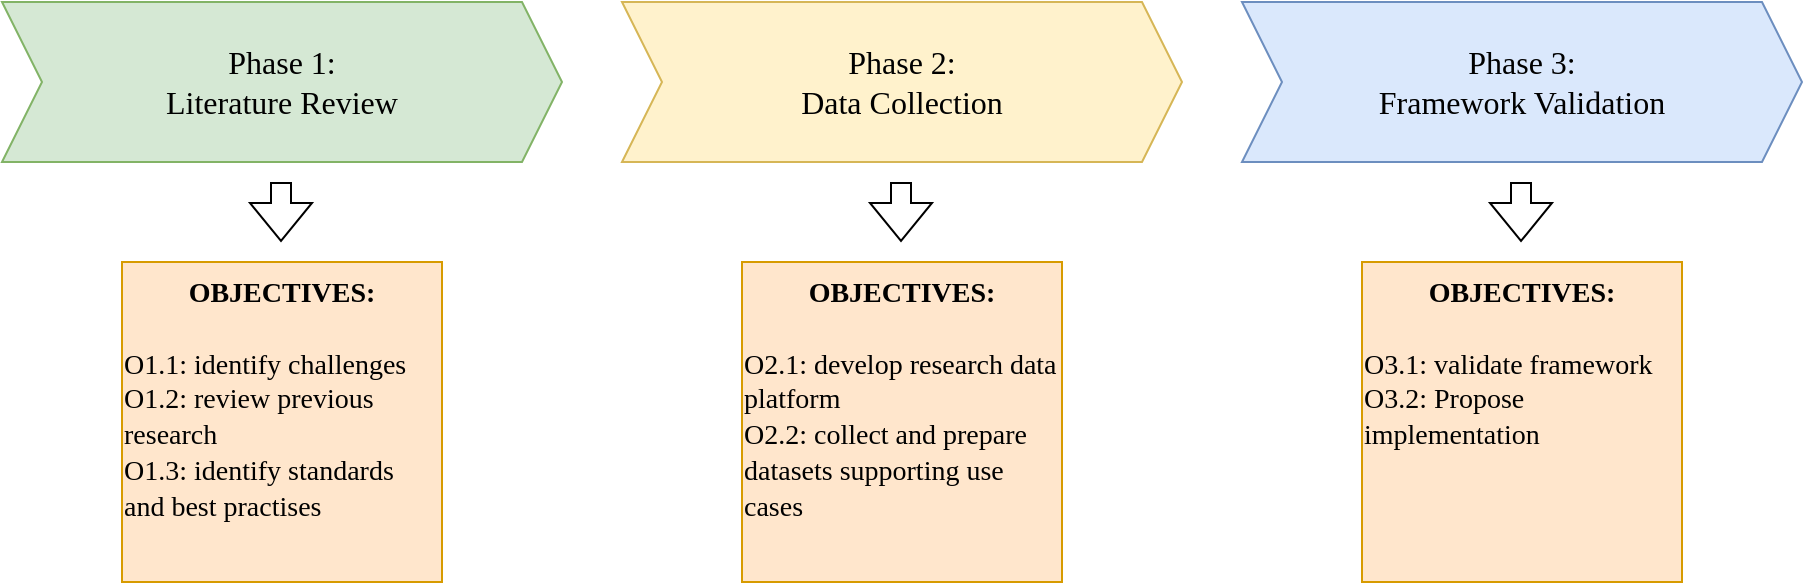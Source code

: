 <mxfile version="24.4.4" type="github">
  <diagram name="Page-1" id="lZEkviJLblyg0YAOjgCU">
    <mxGraphModel dx="1251" dy="1048" grid="1" gridSize="10" guides="1" tooltips="1" connect="1" arrows="1" fold="1" page="1" pageScale="1" pageWidth="2336" pageHeight="1654" math="0" shadow="0">
      <root>
        <mxCell id="0" />
        <mxCell id="1" parent="0" />
        <mxCell id="yZjFJgjHqqyLYMLYZiSa-1" value="&lt;font style=&quot;font-size: 16px;&quot; face=&quot;Times New Roman&quot;&gt;Phase 1:&lt;/font&gt;&lt;div&gt;&lt;font style=&quot;font-size: 16px;&quot; face=&quot;Times New Roman&quot;&gt;Literature Review&lt;/font&gt;&lt;/div&gt;" style="shape=step;perimeter=stepPerimeter;whiteSpace=wrap;html=1;fixedSize=1;fillColor=#d5e8d4;strokeColor=#82b366;" vertex="1" parent="1">
          <mxGeometry x="160" y="320" width="280" height="80" as="geometry" />
        </mxCell>
        <mxCell id="yZjFJgjHqqyLYMLYZiSa-2" value="&lt;font style=&quot;font-size: 16px;&quot; face=&quot;Times New Roman&quot;&gt;Phase 2:&lt;/font&gt;&lt;div&gt;&lt;font style=&quot;font-size: 16px;&quot; face=&quot;Times New Roman&quot;&gt;Data Collection&lt;/font&gt;&lt;/div&gt;" style="shape=step;perimeter=stepPerimeter;whiteSpace=wrap;html=1;fixedSize=1;fillColor=#fff2cc;strokeColor=#d6b656;" vertex="1" parent="1">
          <mxGeometry x="470" y="320" width="280" height="80" as="geometry" />
        </mxCell>
        <mxCell id="yZjFJgjHqqyLYMLYZiSa-3" value="&lt;font face=&quot;Times New Roman&quot; style=&quot;font-size: 16px;&quot;&gt;Phase 3:&lt;/font&gt;&lt;div&gt;&lt;font face=&quot;Times New Roman&quot; style=&quot;font-size: 16px;&quot;&gt;Framework Validation&lt;/font&gt;&lt;/div&gt;" style="shape=step;perimeter=stepPerimeter;whiteSpace=wrap;html=1;fixedSize=1;fillColor=#dae8fc;strokeColor=#6c8ebf;" vertex="1" parent="1">
          <mxGeometry x="780" y="320" width="280" height="80" as="geometry" />
        </mxCell>
        <mxCell id="yZjFJgjHqqyLYMLYZiSa-4" value="&lt;b style=&quot;font-size: 14px;&quot;&gt;&lt;font style=&quot;font-size: 14px;&quot; face=&quot;Times New Roman&quot;&gt;OBJECTIVES:&lt;/font&gt;&lt;/b&gt;&lt;div style=&quot;font-size: 14px;&quot;&gt;&lt;font style=&quot;font-size: 14px;&quot; face=&quot;Times New Roman&quot;&gt;&lt;br&gt;&lt;/font&gt;&lt;/div&gt;&lt;div style=&quot;text-align: left; font-size: 14px;&quot;&gt;&lt;font style=&quot;font-size: 14px;&quot; face=&quot;Times New Roman&quot;&gt;O1.1: identify challenges&lt;/font&gt;&lt;/div&gt;&lt;div style=&quot;text-align: left; font-size: 14px;&quot;&gt;&lt;font style=&quot;font-size: 14px;&quot; face=&quot;Times New Roman&quot;&gt;O1.2: review previous research&lt;/font&gt;&lt;/div&gt;&lt;div style=&quot;text-align: left; font-size: 14px;&quot;&gt;&lt;font style=&quot;font-size: 14px;&quot; face=&quot;Times New Roman&quot;&gt;O1.3: identify standards and best practises&lt;/font&gt;&lt;/div&gt;" style="whiteSpace=wrap;html=1;aspect=fixed;fillColor=#ffe6cc;strokeColor=#d79b00;verticalAlign=top;" vertex="1" parent="1">
          <mxGeometry x="220" y="450" width="160" height="160" as="geometry" />
        </mxCell>
        <mxCell id="yZjFJgjHqqyLYMLYZiSa-8" value="" style="shape=flexArrow;endArrow=classic;html=1;rounded=0;" edge="1" parent="1">
          <mxGeometry width="50" height="50" relative="1" as="geometry">
            <mxPoint x="299.5" y="410" as="sourcePoint" />
            <mxPoint x="299.5" y="440" as="targetPoint" />
          </mxGeometry>
        </mxCell>
        <mxCell id="yZjFJgjHqqyLYMLYZiSa-9" value="" style="shape=flexArrow;endArrow=classic;html=1;rounded=0;" edge="1" parent="1">
          <mxGeometry width="50" height="50" relative="1" as="geometry">
            <mxPoint x="609.5" y="410" as="sourcePoint" />
            <mxPoint x="609.5" y="440" as="targetPoint" />
          </mxGeometry>
        </mxCell>
        <mxCell id="yZjFJgjHqqyLYMLYZiSa-10" value="" style="shape=flexArrow;endArrow=classic;html=1;rounded=0;" edge="1" parent="1">
          <mxGeometry width="50" height="50" relative="1" as="geometry">
            <mxPoint x="919.5" y="410" as="sourcePoint" />
            <mxPoint x="919.5" y="440" as="targetPoint" />
          </mxGeometry>
        </mxCell>
        <mxCell id="yZjFJgjHqqyLYMLYZiSa-11" value="&lt;b style=&quot;font-size: 14px;&quot;&gt;&lt;font style=&quot;font-size: 14px;&quot; face=&quot;Times New Roman&quot;&gt;OBJECTIVES:&lt;/font&gt;&lt;/b&gt;&lt;div style=&quot;font-size: 14px;&quot;&gt;&lt;font style=&quot;font-size: 14px;&quot; face=&quot;Times New Roman&quot;&gt;&lt;br&gt;&lt;/font&gt;&lt;/div&gt;&lt;div style=&quot;text-align: left; font-size: 14px;&quot;&gt;&lt;font style=&quot;font-size: 14px;&quot; face=&quot;Times New Roman&quot;&gt;O2.1: develop research data platform&lt;br&gt;&lt;/font&gt;&lt;/div&gt;&lt;div style=&quot;text-align: left; font-size: 14px;&quot;&gt;&lt;font style=&quot;font-size: 14px;&quot; face=&quot;Times New Roman&quot;&gt;O2.2: collect and prepare datasets supporting use cases&amp;nbsp;&lt;/font&gt;&lt;/div&gt;" style="whiteSpace=wrap;html=1;aspect=fixed;fillColor=#ffe6cc;strokeColor=#d79b00;verticalAlign=top;" vertex="1" parent="1">
          <mxGeometry x="530" y="450" width="160" height="160" as="geometry" />
        </mxCell>
        <mxCell id="yZjFJgjHqqyLYMLYZiSa-12" value="&lt;b style=&quot;font-size: 14px;&quot;&gt;&lt;font style=&quot;font-size: 14px;&quot; face=&quot;Times New Roman&quot;&gt;OBJECTIVES:&lt;/font&gt;&lt;/b&gt;&lt;div style=&quot;font-size: 14px;&quot;&gt;&lt;font style=&quot;font-size: 14px;&quot; face=&quot;Times New Roman&quot;&gt;&lt;br&gt;&lt;/font&gt;&lt;/div&gt;&lt;div style=&quot;text-align: left; font-size: 14px;&quot;&gt;&lt;font style=&quot;font-size: 14px;&quot; face=&quot;Times New Roman&quot;&gt;O3.1: validate framework&lt;/font&gt;&lt;/div&gt;&lt;div style=&quot;text-align: left; font-size: 14px;&quot;&gt;&lt;font face=&quot;Times New Roman&quot;&gt;O3.2: Propose implementation&lt;/font&gt;&lt;/div&gt;" style="whiteSpace=wrap;html=1;aspect=fixed;fillColor=#ffe6cc;strokeColor=#d79b00;verticalAlign=top;" vertex="1" parent="1">
          <mxGeometry x="840" y="450" width="160" height="160" as="geometry" />
        </mxCell>
      </root>
    </mxGraphModel>
  </diagram>
</mxfile>
